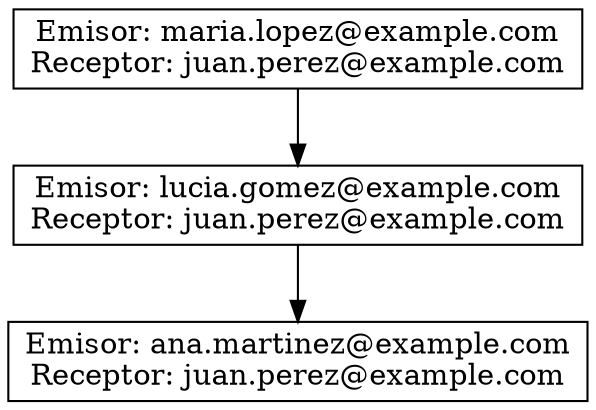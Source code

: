 digraph G {
node [shape=record];
rankdir=TB;
node0 [label="{Emisor: maria.lopez@example.com\nReceptor: juan.perez@example.com}"];
node0 -> node1;
node1 [label="{Emisor: lucia.gomez@example.com\nReceptor: juan.perez@example.com}"];
node1 -> node2;
node2 [label="{Emisor: ana.martinez@example.com\nReceptor: juan.perez@example.com}"];
}
